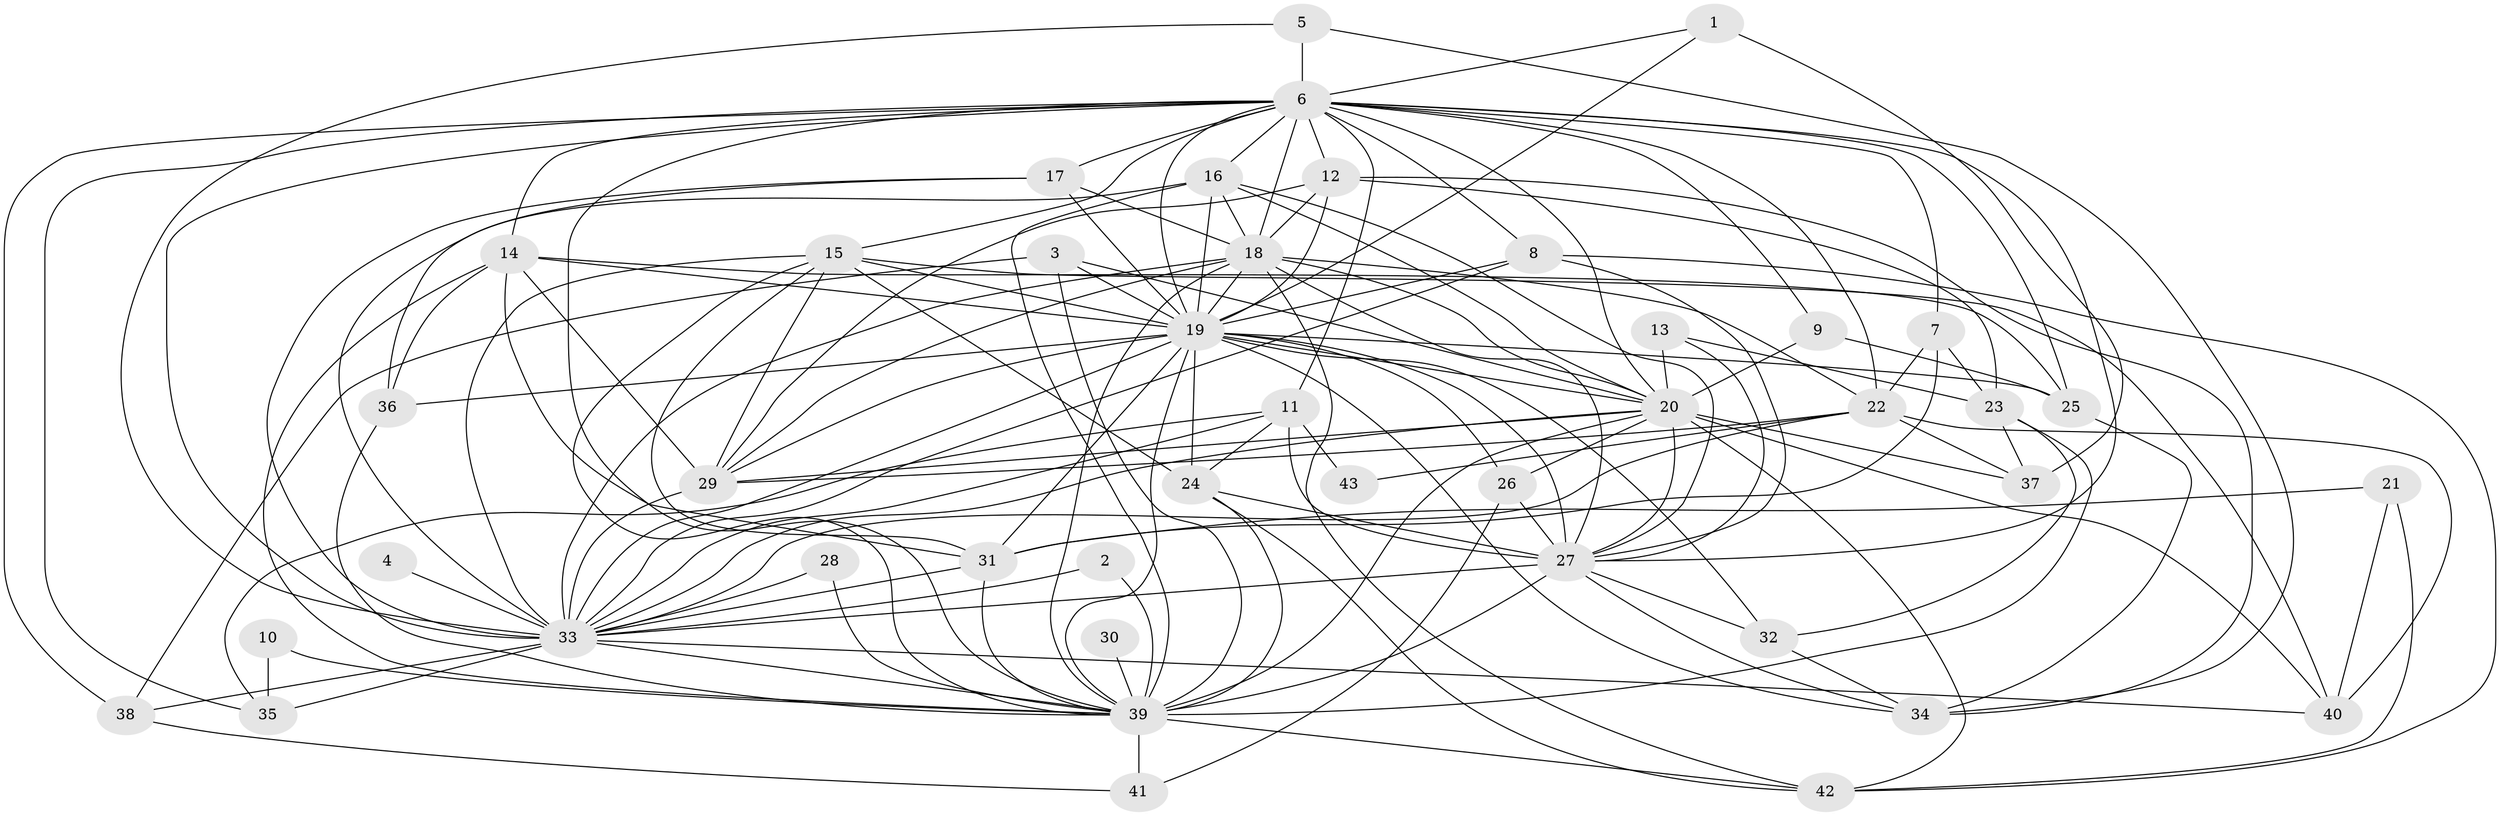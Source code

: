 // original degree distribution, {16: 0.007142857142857143, 33: 0.007142857142857143, 21: 0.007142857142857143, 31: 0.007142857142857143, 34: 0.007142857142857143, 17: 0.007142857142857143, 20: 0.007142857142857143, 28: 0.007142857142857143, 14: 0.007142857142857143, 24: 0.007142857142857143, 2: 0.5357142857142857, 6: 0.02142857142857143, 5: 0.03571428571428571, 7: 0.03571428571428571, 3: 0.2, 4: 0.09285714285714286, 8: 0.007142857142857143}
// Generated by graph-tools (version 1.1) at 2025/36/03/04/25 23:36:27]
// undirected, 43 vertices, 143 edges
graph export_dot {
  node [color=gray90,style=filled];
  1;
  2;
  3;
  4;
  5;
  6;
  7;
  8;
  9;
  10;
  11;
  12;
  13;
  14;
  15;
  16;
  17;
  18;
  19;
  20;
  21;
  22;
  23;
  24;
  25;
  26;
  27;
  28;
  29;
  30;
  31;
  32;
  33;
  34;
  35;
  36;
  37;
  38;
  39;
  40;
  41;
  42;
  43;
  1 -- 6 [weight=1.0];
  1 -- 19 [weight=1.0];
  1 -- 37 [weight=1.0];
  2 -- 33 [weight=1.0];
  2 -- 39 [weight=1.0];
  3 -- 19 [weight=1.0];
  3 -- 20 [weight=1.0];
  3 -- 38 [weight=2.0];
  3 -- 39 [weight=1.0];
  4 -- 33 [weight=3.0];
  5 -- 6 [weight=1.0];
  5 -- 33 [weight=1.0];
  5 -- 34 [weight=1.0];
  6 -- 7 [weight=1.0];
  6 -- 8 [weight=3.0];
  6 -- 9 [weight=1.0];
  6 -- 11 [weight=2.0];
  6 -- 12 [weight=1.0];
  6 -- 14 [weight=1.0];
  6 -- 15 [weight=1.0];
  6 -- 16 [weight=2.0];
  6 -- 17 [weight=1.0];
  6 -- 18 [weight=1.0];
  6 -- 19 [weight=2.0];
  6 -- 20 [weight=3.0];
  6 -- 22 [weight=1.0];
  6 -- 25 [weight=1.0];
  6 -- 27 [weight=4.0];
  6 -- 33 [weight=6.0];
  6 -- 35 [weight=1.0];
  6 -- 38 [weight=2.0];
  6 -- 39 [weight=1.0];
  7 -- 22 [weight=1.0];
  7 -- 23 [weight=1.0];
  7 -- 31 [weight=1.0];
  8 -- 19 [weight=1.0];
  8 -- 27 [weight=1.0];
  8 -- 33 [weight=2.0];
  8 -- 42 [weight=1.0];
  9 -- 20 [weight=2.0];
  9 -- 25 [weight=1.0];
  10 -- 35 [weight=1.0];
  10 -- 39 [weight=1.0];
  11 -- 24 [weight=1.0];
  11 -- 27 [weight=2.0];
  11 -- 33 [weight=2.0];
  11 -- 35 [weight=1.0];
  11 -- 43 [weight=1.0];
  12 -- 18 [weight=1.0];
  12 -- 19 [weight=1.0];
  12 -- 23 [weight=1.0];
  12 -- 29 [weight=1.0];
  12 -- 34 [weight=1.0];
  13 -- 20 [weight=1.0];
  13 -- 23 [weight=1.0];
  13 -- 27 [weight=1.0];
  14 -- 19 [weight=2.0];
  14 -- 25 [weight=1.0];
  14 -- 29 [weight=1.0];
  14 -- 31 [weight=1.0];
  14 -- 36 [weight=1.0];
  14 -- 39 [weight=1.0];
  15 -- 19 [weight=1.0];
  15 -- 24 [weight=1.0];
  15 -- 29 [weight=1.0];
  15 -- 31 [weight=1.0];
  15 -- 33 [weight=1.0];
  15 -- 39 [weight=1.0];
  15 -- 40 [weight=1.0];
  16 -- 18 [weight=1.0];
  16 -- 19 [weight=3.0];
  16 -- 20 [weight=2.0];
  16 -- 27 [weight=2.0];
  16 -- 33 [weight=2.0];
  16 -- 39 [weight=3.0];
  17 -- 18 [weight=1.0];
  17 -- 19 [weight=1.0];
  17 -- 33 [weight=1.0];
  17 -- 36 [weight=1.0];
  18 -- 19 [weight=2.0];
  18 -- 20 [weight=1.0];
  18 -- 22 [weight=1.0];
  18 -- 27 [weight=2.0];
  18 -- 29 [weight=1.0];
  18 -- 33 [weight=4.0];
  18 -- 39 [weight=1.0];
  18 -- 42 [weight=1.0];
  19 -- 20 [weight=2.0];
  19 -- 24 [weight=1.0];
  19 -- 25 [weight=1.0];
  19 -- 26 [weight=1.0];
  19 -- 27 [weight=3.0];
  19 -- 29 [weight=1.0];
  19 -- 31 [weight=1.0];
  19 -- 32 [weight=2.0];
  19 -- 33 [weight=2.0];
  19 -- 34 [weight=1.0];
  19 -- 36 [weight=1.0];
  19 -- 39 [weight=2.0];
  20 -- 26 [weight=1.0];
  20 -- 27 [weight=3.0];
  20 -- 29 [weight=1.0];
  20 -- 33 [weight=2.0];
  20 -- 37 [weight=1.0];
  20 -- 39 [weight=3.0];
  20 -- 40 [weight=1.0];
  20 -- 42 [weight=1.0];
  21 -- 31 [weight=1.0];
  21 -- 40 [weight=1.0];
  21 -- 42 [weight=1.0];
  22 -- 29 [weight=1.0];
  22 -- 33 [weight=1.0];
  22 -- 37 [weight=1.0];
  22 -- 40 [weight=1.0];
  22 -- 43 [weight=1.0];
  23 -- 32 [weight=1.0];
  23 -- 37 [weight=1.0];
  23 -- 39 [weight=1.0];
  24 -- 27 [weight=1.0];
  24 -- 39 [weight=1.0];
  24 -- 42 [weight=1.0];
  25 -- 34 [weight=1.0];
  26 -- 27 [weight=2.0];
  26 -- 41 [weight=1.0];
  27 -- 32 [weight=2.0];
  27 -- 33 [weight=6.0];
  27 -- 34 [weight=1.0];
  27 -- 39 [weight=3.0];
  28 -- 33 [weight=1.0];
  28 -- 39 [weight=1.0];
  29 -- 33 [weight=1.0];
  30 -- 39 [weight=1.0];
  31 -- 33 [weight=1.0];
  31 -- 39 [weight=2.0];
  32 -- 34 [weight=1.0];
  33 -- 35 [weight=2.0];
  33 -- 38 [weight=1.0];
  33 -- 39 [weight=2.0];
  33 -- 40 [weight=1.0];
  36 -- 39 [weight=1.0];
  38 -- 41 [weight=1.0];
  39 -- 41 [weight=1.0];
  39 -- 42 [weight=1.0];
}
